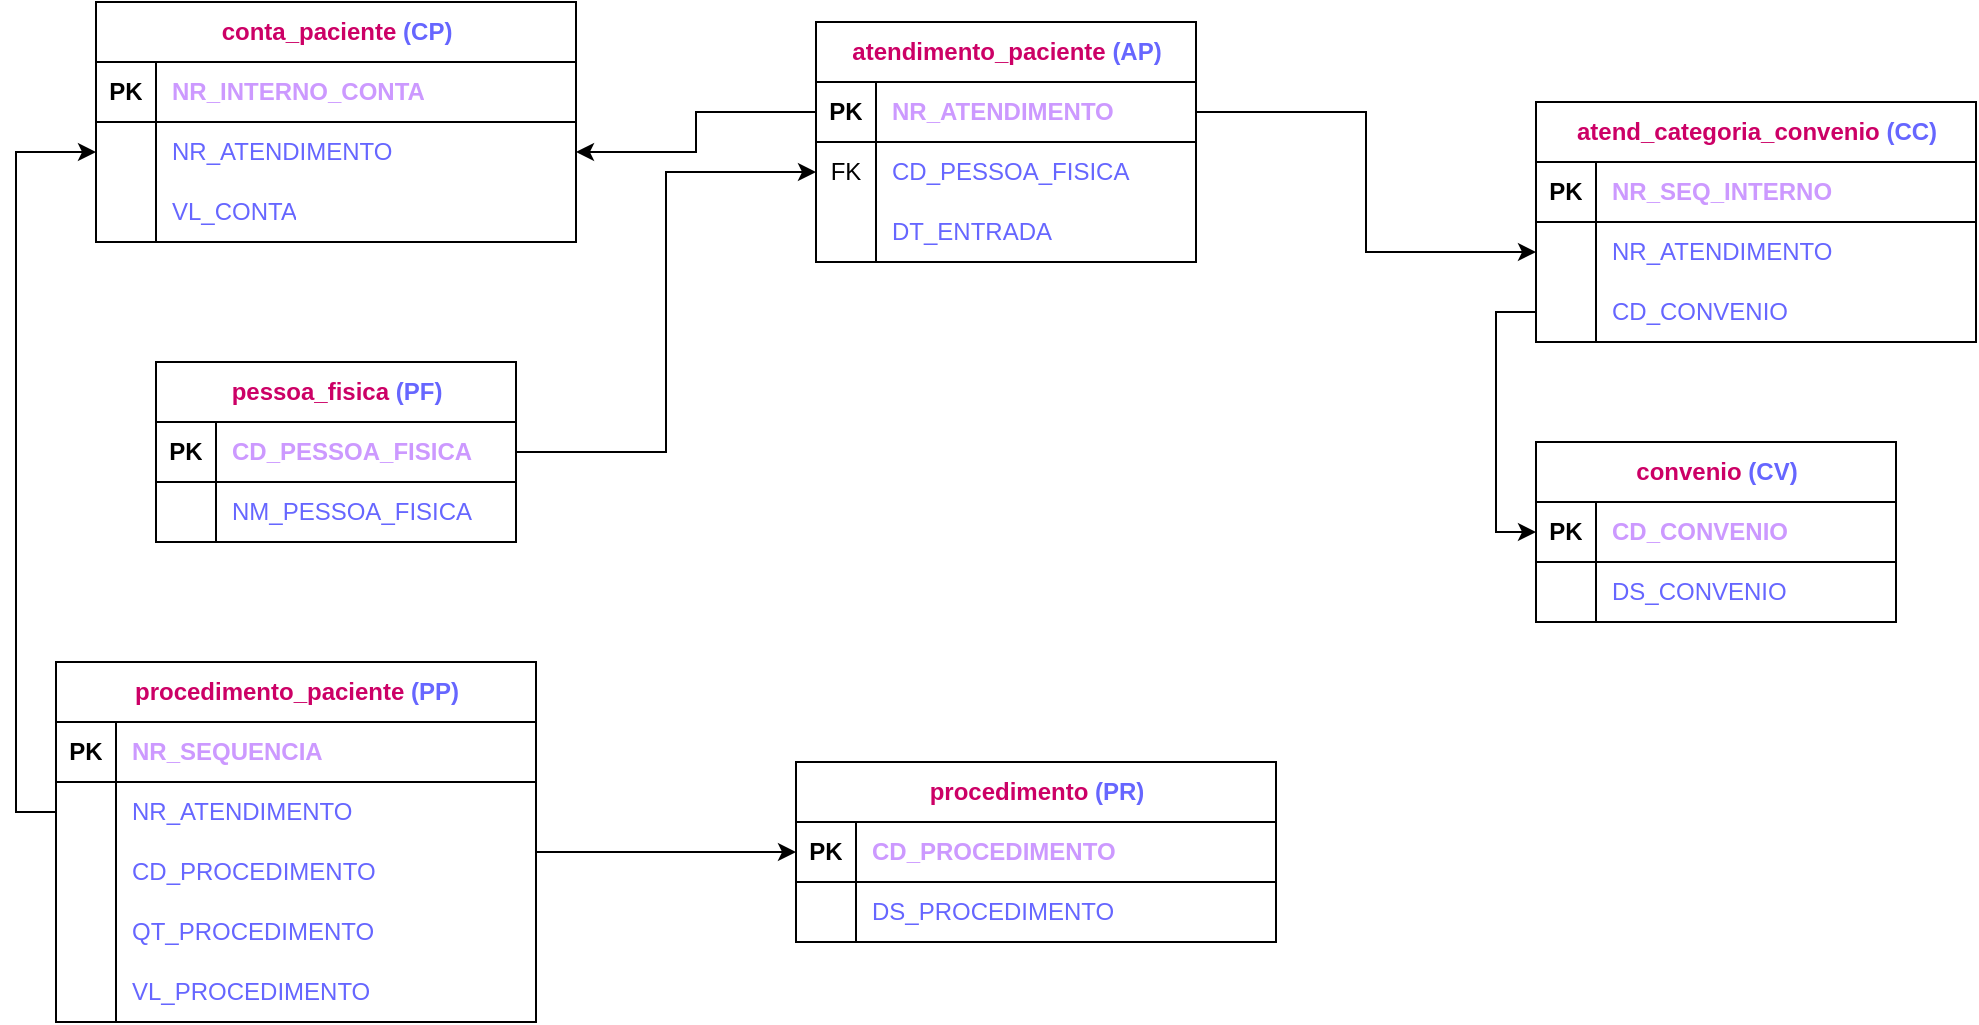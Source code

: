 <mxfile version="21.5.2" type="github">
  <diagram name="Página-1" id="GCsZ6mDVFPROjNfrWGLy">
    <mxGraphModel dx="1326" dy="576" grid="1" gridSize="10" guides="1" tooltips="1" connect="1" arrows="1" fold="1" page="1" pageScale="1.5" pageWidth="827" pageHeight="1169" math="0" shadow="0">
      <root>
        <mxCell id="0" />
        <mxCell id="1" parent="0" />
        <mxCell id="Yn1ilcEAV0hGk6iRwhf2-1" value="&lt;font color=&quot;#cc0066&quot;&gt;conta_paciente&lt;/font&gt;&lt;font color=&quot;#000099&quot;&gt; &lt;/font&gt;&lt;font color=&quot;#6666ff&quot;&gt;(CP)&lt;/font&gt;" style="shape=table;startSize=30;container=1;collapsible=1;childLayout=tableLayout;fixedRows=1;rowLines=0;fontStyle=1;align=center;resizeLast=1;html=1;" parent="1" vertex="1">
          <mxGeometry x="140" y="100" width="240" height="120" as="geometry" />
        </mxCell>
        <mxCell id="Yn1ilcEAV0hGk6iRwhf2-2" value="" style="shape=tableRow;horizontal=0;startSize=0;swimlaneHead=0;swimlaneBody=0;fillColor=none;collapsible=0;dropTarget=0;points=[[0,0.5],[1,0.5]];portConstraint=eastwest;top=0;left=0;right=0;bottom=1;" parent="Yn1ilcEAV0hGk6iRwhf2-1" vertex="1">
          <mxGeometry y="30" width="240" height="30" as="geometry" />
        </mxCell>
        <mxCell id="Yn1ilcEAV0hGk6iRwhf2-3" value="PK" style="shape=partialRectangle;connectable=0;fillColor=none;top=0;left=0;bottom=0;right=0;fontStyle=1;overflow=hidden;whiteSpace=wrap;html=1;" parent="Yn1ilcEAV0hGk6iRwhf2-2" vertex="1">
          <mxGeometry width="30" height="30" as="geometry">
            <mxRectangle width="30" height="30" as="alternateBounds" />
          </mxGeometry>
        </mxCell>
        <mxCell id="Yn1ilcEAV0hGk6iRwhf2-4" value="&lt;font color=&quot;#cc99ff&quot;&gt;NR_INTERNO_CONTA&lt;/font&gt;" style="shape=partialRectangle;connectable=0;fillColor=none;top=0;left=0;bottom=0;right=0;align=left;spacingLeft=6;fontStyle=1;overflow=hidden;whiteSpace=wrap;html=1;" parent="Yn1ilcEAV0hGk6iRwhf2-2" vertex="1">
          <mxGeometry x="30" width="210" height="30" as="geometry">
            <mxRectangle width="210" height="30" as="alternateBounds" />
          </mxGeometry>
        </mxCell>
        <mxCell id="Yn1ilcEAV0hGk6iRwhf2-8" value="" style="shape=tableRow;horizontal=0;startSize=0;swimlaneHead=0;swimlaneBody=0;fillColor=none;collapsible=0;dropTarget=0;points=[[0,0.5],[1,0.5]];portConstraint=eastwest;top=0;left=0;right=0;bottom=0;" parent="Yn1ilcEAV0hGk6iRwhf2-1" vertex="1">
          <mxGeometry y="60" width="240" height="30" as="geometry" />
        </mxCell>
        <mxCell id="Yn1ilcEAV0hGk6iRwhf2-9" value="" style="shape=partialRectangle;connectable=0;fillColor=none;top=0;left=0;bottom=0;right=0;editable=1;overflow=hidden;whiteSpace=wrap;html=1;" parent="Yn1ilcEAV0hGk6iRwhf2-8" vertex="1">
          <mxGeometry width="30" height="30" as="geometry">
            <mxRectangle width="30" height="30" as="alternateBounds" />
          </mxGeometry>
        </mxCell>
        <mxCell id="Yn1ilcEAV0hGk6iRwhf2-10" value="&lt;font color=&quot;#6666ff&quot;&gt;NR_ATENDIMENTO&lt;/font&gt;" style="shape=partialRectangle;connectable=0;fillColor=none;top=0;left=0;bottom=0;right=0;align=left;spacingLeft=6;overflow=hidden;whiteSpace=wrap;html=1;" parent="Yn1ilcEAV0hGk6iRwhf2-8" vertex="1">
          <mxGeometry x="30" width="210" height="30" as="geometry">
            <mxRectangle width="210" height="30" as="alternateBounds" />
          </mxGeometry>
        </mxCell>
        <mxCell id="Yn1ilcEAV0hGk6iRwhf2-14" style="shape=tableRow;horizontal=0;startSize=0;swimlaneHead=0;swimlaneBody=0;fillColor=none;collapsible=0;dropTarget=0;points=[[0,0.5],[1,0.5]];portConstraint=eastwest;top=0;left=0;right=0;bottom=0;" parent="Yn1ilcEAV0hGk6iRwhf2-1" vertex="1">
          <mxGeometry y="90" width="240" height="30" as="geometry" />
        </mxCell>
        <mxCell id="Yn1ilcEAV0hGk6iRwhf2-15" style="shape=partialRectangle;connectable=0;fillColor=none;top=0;left=0;bottom=0;right=0;editable=1;overflow=hidden;whiteSpace=wrap;html=1;" parent="Yn1ilcEAV0hGk6iRwhf2-14" vertex="1">
          <mxGeometry width="30" height="30" as="geometry">
            <mxRectangle width="30" height="30" as="alternateBounds" />
          </mxGeometry>
        </mxCell>
        <mxCell id="Yn1ilcEAV0hGk6iRwhf2-16" value="&lt;font color=&quot;#6666ff&quot;&gt;VL_CONTA&lt;/font&gt;" style="shape=partialRectangle;connectable=0;fillColor=none;top=0;left=0;bottom=0;right=0;align=left;spacingLeft=6;overflow=hidden;whiteSpace=wrap;html=1;" parent="Yn1ilcEAV0hGk6iRwhf2-14" vertex="1">
          <mxGeometry x="30" width="210" height="30" as="geometry">
            <mxRectangle width="210" height="30" as="alternateBounds" />
          </mxGeometry>
        </mxCell>
        <mxCell id="Yn1ilcEAV0hGk6iRwhf2-17" value="&lt;font color=&quot;#cc0066&quot;&gt;atendimento_paciente &lt;/font&gt;&lt;font color=&quot;#6666ff&quot;&gt;(AP)&lt;/font&gt;" style="shape=table;startSize=30;container=1;collapsible=1;childLayout=tableLayout;fixedRows=1;rowLines=0;fontStyle=1;align=center;resizeLast=1;html=1;" parent="1" vertex="1">
          <mxGeometry x="500" y="110" width="190" height="120" as="geometry" />
        </mxCell>
        <mxCell id="Yn1ilcEAV0hGk6iRwhf2-18" value="" style="shape=tableRow;horizontal=0;startSize=0;swimlaneHead=0;swimlaneBody=0;fillColor=none;collapsible=0;dropTarget=0;points=[[0,0.5],[1,0.5]];portConstraint=eastwest;top=0;left=0;right=0;bottom=1;" parent="Yn1ilcEAV0hGk6iRwhf2-17" vertex="1">
          <mxGeometry y="30" width="190" height="30" as="geometry" />
        </mxCell>
        <mxCell id="Yn1ilcEAV0hGk6iRwhf2-19" value="PK" style="shape=partialRectangle;connectable=0;fillColor=none;top=0;left=0;bottom=0;right=0;fontStyle=1;overflow=hidden;whiteSpace=wrap;html=1;" parent="Yn1ilcEAV0hGk6iRwhf2-18" vertex="1">
          <mxGeometry width="30" height="30" as="geometry">
            <mxRectangle width="30" height="30" as="alternateBounds" />
          </mxGeometry>
        </mxCell>
        <mxCell id="Yn1ilcEAV0hGk6iRwhf2-20" value="&lt;font color=&quot;#cc99ff&quot;&gt;NR_ATENDIMENTO&lt;/font&gt;" style="shape=partialRectangle;connectable=0;fillColor=none;top=0;left=0;bottom=0;right=0;align=left;spacingLeft=6;fontStyle=1;overflow=hidden;whiteSpace=wrap;html=1;" parent="Yn1ilcEAV0hGk6iRwhf2-18" vertex="1">
          <mxGeometry x="30" width="160" height="30" as="geometry">
            <mxRectangle width="160" height="30" as="alternateBounds" />
          </mxGeometry>
        </mxCell>
        <mxCell id="Yn1ilcEAV0hGk6iRwhf2-21" value="" style="shape=tableRow;horizontal=0;startSize=0;swimlaneHead=0;swimlaneBody=0;fillColor=none;collapsible=0;dropTarget=0;points=[[0,0.5],[1,0.5]];portConstraint=eastwest;top=0;left=0;right=0;bottom=0;" parent="Yn1ilcEAV0hGk6iRwhf2-17" vertex="1">
          <mxGeometry y="60" width="190" height="30" as="geometry" />
        </mxCell>
        <mxCell id="Yn1ilcEAV0hGk6iRwhf2-22" value="FK" style="shape=partialRectangle;connectable=0;fillColor=none;top=0;left=0;bottom=0;right=0;editable=1;overflow=hidden;whiteSpace=wrap;html=1;" parent="Yn1ilcEAV0hGk6iRwhf2-21" vertex="1">
          <mxGeometry width="30" height="30" as="geometry">
            <mxRectangle width="30" height="30" as="alternateBounds" />
          </mxGeometry>
        </mxCell>
        <mxCell id="Yn1ilcEAV0hGk6iRwhf2-23" value="&lt;font color=&quot;#6666ff&quot;&gt;CD_PESSOA_FISICA&lt;/font&gt;" style="shape=partialRectangle;connectable=0;fillColor=none;top=0;left=0;bottom=0;right=0;align=left;spacingLeft=6;overflow=hidden;whiteSpace=wrap;html=1;" parent="Yn1ilcEAV0hGk6iRwhf2-21" vertex="1">
          <mxGeometry x="30" width="160" height="30" as="geometry">
            <mxRectangle width="160" height="30" as="alternateBounds" />
          </mxGeometry>
        </mxCell>
        <mxCell id="Yn1ilcEAV0hGk6iRwhf2-24" value="" style="shape=tableRow;horizontal=0;startSize=0;swimlaneHead=0;swimlaneBody=0;fillColor=none;collapsible=0;dropTarget=0;points=[[0,0.5],[1,0.5]];portConstraint=eastwest;top=0;left=0;right=0;bottom=0;" parent="Yn1ilcEAV0hGk6iRwhf2-17" vertex="1">
          <mxGeometry y="90" width="190" height="30" as="geometry" />
        </mxCell>
        <mxCell id="Yn1ilcEAV0hGk6iRwhf2-25" value="" style="shape=partialRectangle;connectable=0;fillColor=none;top=0;left=0;bottom=0;right=0;editable=1;overflow=hidden;whiteSpace=wrap;html=1;" parent="Yn1ilcEAV0hGk6iRwhf2-24" vertex="1">
          <mxGeometry width="30" height="30" as="geometry">
            <mxRectangle width="30" height="30" as="alternateBounds" />
          </mxGeometry>
        </mxCell>
        <mxCell id="Yn1ilcEAV0hGk6iRwhf2-26" value="&lt;font color=&quot;#6666ff&quot;&gt;DT_ENTRADA&lt;/font&gt;" style="shape=partialRectangle;connectable=0;fillColor=none;top=0;left=0;bottom=0;right=0;align=left;spacingLeft=6;overflow=hidden;whiteSpace=wrap;html=1;" parent="Yn1ilcEAV0hGk6iRwhf2-24" vertex="1">
          <mxGeometry x="30" width="160" height="30" as="geometry">
            <mxRectangle width="160" height="30" as="alternateBounds" />
          </mxGeometry>
        </mxCell>
        <mxCell id="Yn1ilcEAV0hGk6iRwhf2-27" value="&lt;font color=&quot;#cc0066&quot;&gt;pessoa_fisica &lt;/font&gt;&lt;font color=&quot;#6666ff&quot;&gt;(PF)&lt;/font&gt;" style="shape=table;startSize=30;container=1;collapsible=1;childLayout=tableLayout;fixedRows=1;rowLines=0;fontStyle=1;align=center;resizeLast=1;html=1;" parent="1" vertex="1">
          <mxGeometry x="170" y="280" width="180" height="90" as="geometry" />
        </mxCell>
        <mxCell id="Yn1ilcEAV0hGk6iRwhf2-28" value="" style="shape=tableRow;horizontal=0;startSize=0;swimlaneHead=0;swimlaneBody=0;fillColor=none;collapsible=0;dropTarget=0;points=[[0,0.5],[1,0.5]];portConstraint=eastwest;top=0;left=0;right=0;bottom=1;" parent="Yn1ilcEAV0hGk6iRwhf2-27" vertex="1">
          <mxGeometry y="30" width="180" height="30" as="geometry" />
        </mxCell>
        <mxCell id="Yn1ilcEAV0hGk6iRwhf2-29" value="PK" style="shape=partialRectangle;connectable=0;fillColor=none;top=0;left=0;bottom=0;right=0;fontStyle=1;overflow=hidden;whiteSpace=wrap;html=1;" parent="Yn1ilcEAV0hGk6iRwhf2-28" vertex="1">
          <mxGeometry width="30" height="30" as="geometry">
            <mxRectangle width="30" height="30" as="alternateBounds" />
          </mxGeometry>
        </mxCell>
        <mxCell id="Yn1ilcEAV0hGk6iRwhf2-30" value="&lt;font color=&quot;#cc99ff&quot;&gt;CD_PESSOA_FISICA&lt;/font&gt;" style="shape=partialRectangle;connectable=0;fillColor=none;top=0;left=0;bottom=0;right=0;align=left;spacingLeft=6;fontStyle=1;overflow=hidden;whiteSpace=wrap;html=1;" parent="Yn1ilcEAV0hGk6iRwhf2-28" vertex="1">
          <mxGeometry x="30" width="150" height="30" as="geometry">
            <mxRectangle width="150" height="30" as="alternateBounds" />
          </mxGeometry>
        </mxCell>
        <mxCell id="Yn1ilcEAV0hGk6iRwhf2-31" value="" style="shape=tableRow;horizontal=0;startSize=0;swimlaneHead=0;swimlaneBody=0;fillColor=none;collapsible=0;dropTarget=0;points=[[0,0.5],[1,0.5]];portConstraint=eastwest;top=0;left=0;right=0;bottom=0;" parent="Yn1ilcEAV0hGk6iRwhf2-27" vertex="1">
          <mxGeometry y="60" width="180" height="30" as="geometry" />
        </mxCell>
        <mxCell id="Yn1ilcEAV0hGk6iRwhf2-32" value="" style="shape=partialRectangle;connectable=0;fillColor=none;top=0;left=0;bottom=0;right=0;editable=1;overflow=hidden;whiteSpace=wrap;html=1;" parent="Yn1ilcEAV0hGk6iRwhf2-31" vertex="1">
          <mxGeometry width="30" height="30" as="geometry">
            <mxRectangle width="30" height="30" as="alternateBounds" />
          </mxGeometry>
        </mxCell>
        <mxCell id="Yn1ilcEAV0hGk6iRwhf2-33" value="&lt;font color=&quot;#6666ff&quot;&gt;NM_PESSOA_FISICA&lt;/font&gt;" style="shape=partialRectangle;connectable=0;fillColor=none;top=0;left=0;bottom=0;right=0;align=left;spacingLeft=6;overflow=hidden;whiteSpace=wrap;html=1;" parent="Yn1ilcEAV0hGk6iRwhf2-31" vertex="1">
          <mxGeometry x="30" width="150" height="30" as="geometry">
            <mxRectangle width="150" height="30" as="alternateBounds" />
          </mxGeometry>
        </mxCell>
        <mxCell id="Yn1ilcEAV0hGk6iRwhf2-34" value="&lt;font color=&quot;#cc0066&quot;&gt;atend_categoria_convenio &lt;/font&gt;&lt;font color=&quot;#6666ff&quot;&gt;(CC)&lt;/font&gt;" style="shape=table;startSize=30;container=1;collapsible=1;childLayout=tableLayout;fixedRows=1;rowLines=0;fontStyle=1;align=center;resizeLast=1;html=1;" parent="1" vertex="1">
          <mxGeometry x="860" y="150" width="220" height="120" as="geometry" />
        </mxCell>
        <mxCell id="Yn1ilcEAV0hGk6iRwhf2-35" value="" style="shape=tableRow;horizontal=0;startSize=0;swimlaneHead=0;swimlaneBody=0;fillColor=none;collapsible=0;dropTarget=0;points=[[0,0.5],[1,0.5]];portConstraint=eastwest;top=0;left=0;right=0;bottom=1;" parent="Yn1ilcEAV0hGk6iRwhf2-34" vertex="1">
          <mxGeometry y="30" width="220" height="30" as="geometry" />
        </mxCell>
        <mxCell id="Yn1ilcEAV0hGk6iRwhf2-36" value="PK" style="shape=partialRectangle;connectable=0;fillColor=none;top=0;left=0;bottom=0;right=0;fontStyle=1;overflow=hidden;whiteSpace=wrap;html=1;" parent="Yn1ilcEAV0hGk6iRwhf2-35" vertex="1">
          <mxGeometry width="30" height="30" as="geometry">
            <mxRectangle width="30" height="30" as="alternateBounds" />
          </mxGeometry>
        </mxCell>
        <mxCell id="Yn1ilcEAV0hGk6iRwhf2-37" value="&lt;font color=&quot;#cc99ff&quot;&gt;NR_SEQ_INTERNO&lt;/font&gt;" style="shape=partialRectangle;connectable=0;fillColor=none;top=0;left=0;bottom=0;right=0;align=left;spacingLeft=6;fontStyle=1;overflow=hidden;whiteSpace=wrap;html=1;" parent="Yn1ilcEAV0hGk6iRwhf2-35" vertex="1">
          <mxGeometry x="30" width="190" height="30" as="geometry">
            <mxRectangle width="190" height="30" as="alternateBounds" />
          </mxGeometry>
        </mxCell>
        <mxCell id="Yn1ilcEAV0hGk6iRwhf2-38" value="" style="shape=tableRow;horizontal=0;startSize=0;swimlaneHead=0;swimlaneBody=0;fillColor=none;collapsible=0;dropTarget=0;points=[[0,0.5],[1,0.5]];portConstraint=eastwest;top=0;left=0;right=0;bottom=0;" parent="Yn1ilcEAV0hGk6iRwhf2-34" vertex="1">
          <mxGeometry y="60" width="220" height="30" as="geometry" />
        </mxCell>
        <mxCell id="Yn1ilcEAV0hGk6iRwhf2-39" value="" style="shape=partialRectangle;connectable=0;fillColor=none;top=0;left=0;bottom=0;right=0;editable=1;overflow=hidden;whiteSpace=wrap;html=1;" parent="Yn1ilcEAV0hGk6iRwhf2-38" vertex="1">
          <mxGeometry width="30" height="30" as="geometry">
            <mxRectangle width="30" height="30" as="alternateBounds" />
          </mxGeometry>
        </mxCell>
        <mxCell id="Yn1ilcEAV0hGk6iRwhf2-40" value="&lt;font color=&quot;#6666ff&quot;&gt;NR_ATENDIMENTO&lt;/font&gt;" style="shape=partialRectangle;connectable=0;fillColor=none;top=0;left=0;bottom=0;right=0;align=left;spacingLeft=6;overflow=hidden;whiteSpace=wrap;html=1;" parent="Yn1ilcEAV0hGk6iRwhf2-38" vertex="1">
          <mxGeometry x="30" width="190" height="30" as="geometry">
            <mxRectangle width="190" height="30" as="alternateBounds" />
          </mxGeometry>
        </mxCell>
        <mxCell id="Yn1ilcEAV0hGk6iRwhf2-41" value="" style="shape=tableRow;horizontal=0;startSize=0;swimlaneHead=0;swimlaneBody=0;fillColor=none;collapsible=0;dropTarget=0;points=[[0,0.5],[1,0.5]];portConstraint=eastwest;top=0;left=0;right=0;bottom=0;" parent="Yn1ilcEAV0hGk6iRwhf2-34" vertex="1">
          <mxGeometry y="90" width="220" height="30" as="geometry" />
        </mxCell>
        <mxCell id="Yn1ilcEAV0hGk6iRwhf2-42" value="" style="shape=partialRectangle;connectable=0;fillColor=none;top=0;left=0;bottom=0;right=0;editable=1;overflow=hidden;whiteSpace=wrap;html=1;" parent="Yn1ilcEAV0hGk6iRwhf2-41" vertex="1">
          <mxGeometry width="30" height="30" as="geometry">
            <mxRectangle width="30" height="30" as="alternateBounds" />
          </mxGeometry>
        </mxCell>
        <mxCell id="Yn1ilcEAV0hGk6iRwhf2-43" value="&lt;font color=&quot;#6666ff&quot;&gt;CD_CONVENIO&lt;/font&gt;" style="shape=partialRectangle;connectable=0;fillColor=none;top=0;left=0;bottom=0;right=0;align=left;spacingLeft=6;overflow=hidden;whiteSpace=wrap;html=1;" parent="Yn1ilcEAV0hGk6iRwhf2-41" vertex="1">
          <mxGeometry x="30" width="190" height="30" as="geometry">
            <mxRectangle width="190" height="30" as="alternateBounds" />
          </mxGeometry>
        </mxCell>
        <mxCell id="Yn1ilcEAV0hGk6iRwhf2-45" value="&lt;font color=&quot;#cc0066&quot;&gt;convenio &lt;/font&gt;&lt;font color=&quot;#6666ff&quot;&gt;(CV)&lt;/font&gt;" style="shape=table;startSize=30;container=1;collapsible=1;childLayout=tableLayout;fixedRows=1;rowLines=0;fontStyle=1;align=center;resizeLast=1;html=1;" parent="1" vertex="1">
          <mxGeometry x="860" y="320" width="180" height="90" as="geometry" />
        </mxCell>
        <mxCell id="Yn1ilcEAV0hGk6iRwhf2-46" value="" style="shape=tableRow;horizontal=0;startSize=0;swimlaneHead=0;swimlaneBody=0;fillColor=none;collapsible=0;dropTarget=0;points=[[0,0.5],[1,0.5]];portConstraint=eastwest;top=0;left=0;right=0;bottom=1;" parent="Yn1ilcEAV0hGk6iRwhf2-45" vertex="1">
          <mxGeometry y="30" width="180" height="30" as="geometry" />
        </mxCell>
        <mxCell id="Yn1ilcEAV0hGk6iRwhf2-47" value="PK" style="shape=partialRectangle;connectable=0;fillColor=none;top=0;left=0;bottom=0;right=0;fontStyle=1;overflow=hidden;whiteSpace=wrap;html=1;" parent="Yn1ilcEAV0hGk6iRwhf2-46" vertex="1">
          <mxGeometry width="30" height="30" as="geometry">
            <mxRectangle width="30" height="30" as="alternateBounds" />
          </mxGeometry>
        </mxCell>
        <mxCell id="Yn1ilcEAV0hGk6iRwhf2-48" value="&lt;font color=&quot;#cc99ff&quot;&gt;CD_CONVENIO&lt;/font&gt;" style="shape=partialRectangle;connectable=0;fillColor=none;top=0;left=0;bottom=0;right=0;align=left;spacingLeft=6;fontStyle=1;overflow=hidden;whiteSpace=wrap;html=1;" parent="Yn1ilcEAV0hGk6iRwhf2-46" vertex="1">
          <mxGeometry x="30" width="150" height="30" as="geometry">
            <mxRectangle width="150" height="30" as="alternateBounds" />
          </mxGeometry>
        </mxCell>
        <mxCell id="Yn1ilcEAV0hGk6iRwhf2-49" value="" style="shape=tableRow;horizontal=0;startSize=0;swimlaneHead=0;swimlaneBody=0;fillColor=none;collapsible=0;dropTarget=0;points=[[0,0.5],[1,0.5]];portConstraint=eastwest;top=0;left=0;right=0;bottom=0;" parent="Yn1ilcEAV0hGk6iRwhf2-45" vertex="1">
          <mxGeometry y="60" width="180" height="30" as="geometry" />
        </mxCell>
        <mxCell id="Yn1ilcEAV0hGk6iRwhf2-50" value="" style="shape=partialRectangle;connectable=0;fillColor=none;top=0;left=0;bottom=0;right=0;editable=1;overflow=hidden;whiteSpace=wrap;html=1;" parent="Yn1ilcEAV0hGk6iRwhf2-49" vertex="1">
          <mxGeometry width="30" height="30" as="geometry">
            <mxRectangle width="30" height="30" as="alternateBounds" />
          </mxGeometry>
        </mxCell>
        <mxCell id="Yn1ilcEAV0hGk6iRwhf2-51" value="&lt;font color=&quot;#6666ff&quot;&gt;DS_CONVENIO&lt;/font&gt;" style="shape=partialRectangle;connectable=0;fillColor=none;top=0;left=0;bottom=0;right=0;align=left;spacingLeft=6;overflow=hidden;whiteSpace=wrap;html=1;" parent="Yn1ilcEAV0hGk6iRwhf2-49" vertex="1">
          <mxGeometry x="30" width="150" height="30" as="geometry">
            <mxRectangle width="150" height="30" as="alternateBounds" />
          </mxGeometry>
        </mxCell>
        <mxCell id="Yn1ilcEAV0hGk6iRwhf2-52" style="edgeStyle=orthogonalEdgeStyle;rounded=0;orthogonalLoop=1;jettySize=auto;html=1;exitX=0;exitY=0.5;exitDx=0;exitDy=0;entryX=0;entryY=0.5;entryDx=0;entryDy=0;" parent="1" source="Yn1ilcEAV0hGk6iRwhf2-41" target="Yn1ilcEAV0hGk6iRwhf2-46" edge="1">
          <mxGeometry relative="1" as="geometry" />
        </mxCell>
        <mxCell id="Yn1ilcEAV0hGk6iRwhf2-68" value="&lt;font color=&quot;#cc0066&quot;&gt;procedimento &lt;/font&gt;&lt;font color=&quot;#6666ff&quot;&gt;(PR)&lt;/font&gt;" style="shape=table;startSize=30;container=1;collapsible=1;childLayout=tableLayout;fixedRows=1;rowLines=0;fontStyle=1;align=center;resizeLast=1;html=1;" parent="1" vertex="1">
          <mxGeometry x="490" y="480" width="240" height="90" as="geometry" />
        </mxCell>
        <mxCell id="Yn1ilcEAV0hGk6iRwhf2-69" value="" style="shape=tableRow;horizontal=0;startSize=0;swimlaneHead=0;swimlaneBody=0;fillColor=none;collapsible=0;dropTarget=0;points=[[0,0.5],[1,0.5]];portConstraint=eastwest;top=0;left=0;right=0;bottom=1;" parent="Yn1ilcEAV0hGk6iRwhf2-68" vertex="1">
          <mxGeometry y="30" width="240" height="30" as="geometry" />
        </mxCell>
        <mxCell id="Yn1ilcEAV0hGk6iRwhf2-70" value="PK" style="shape=partialRectangle;connectable=0;fillColor=none;top=0;left=0;bottom=0;right=0;fontStyle=1;overflow=hidden;whiteSpace=wrap;html=1;" parent="Yn1ilcEAV0hGk6iRwhf2-69" vertex="1">
          <mxGeometry width="30" height="30" as="geometry">
            <mxRectangle width="30" height="30" as="alternateBounds" />
          </mxGeometry>
        </mxCell>
        <mxCell id="Yn1ilcEAV0hGk6iRwhf2-71" value="&lt;font color=&quot;#cc99ff&quot;&gt;CD_PROCEDIMENTO&lt;/font&gt;" style="shape=partialRectangle;connectable=0;fillColor=none;top=0;left=0;bottom=0;right=0;align=left;spacingLeft=6;fontStyle=1;overflow=hidden;whiteSpace=wrap;html=1;" parent="Yn1ilcEAV0hGk6iRwhf2-69" vertex="1">
          <mxGeometry x="30" width="210" height="30" as="geometry">
            <mxRectangle width="210" height="30" as="alternateBounds" />
          </mxGeometry>
        </mxCell>
        <mxCell id="Yn1ilcEAV0hGk6iRwhf2-72" value="" style="shape=tableRow;horizontal=0;startSize=0;swimlaneHead=0;swimlaneBody=0;fillColor=none;collapsible=0;dropTarget=0;points=[[0,0.5],[1,0.5]];portConstraint=eastwest;top=0;left=0;right=0;bottom=0;" parent="Yn1ilcEAV0hGk6iRwhf2-68" vertex="1">
          <mxGeometry y="60" width="240" height="30" as="geometry" />
        </mxCell>
        <mxCell id="Yn1ilcEAV0hGk6iRwhf2-73" value="" style="shape=partialRectangle;connectable=0;fillColor=none;top=0;left=0;bottom=0;right=0;editable=1;overflow=hidden;whiteSpace=wrap;html=1;" parent="Yn1ilcEAV0hGk6iRwhf2-72" vertex="1">
          <mxGeometry width="30" height="30" as="geometry">
            <mxRectangle width="30" height="30" as="alternateBounds" />
          </mxGeometry>
        </mxCell>
        <mxCell id="Yn1ilcEAV0hGk6iRwhf2-74" value="&lt;font color=&quot;#6666ff&quot;&gt;DS_PROCEDIMENTO&lt;/font&gt;" style="shape=partialRectangle;connectable=0;fillColor=none;top=0;left=0;bottom=0;right=0;align=left;spacingLeft=6;overflow=hidden;whiteSpace=wrap;html=1;" parent="Yn1ilcEAV0hGk6iRwhf2-72" vertex="1">
          <mxGeometry x="30" width="210" height="30" as="geometry">
            <mxRectangle width="210" height="30" as="alternateBounds" />
          </mxGeometry>
        </mxCell>
        <mxCell id="Yn1ilcEAV0hGk6iRwhf2-81" value="&lt;font color=&quot;#cc0066&quot;&gt;procedimento_paciente &lt;/font&gt;&lt;font color=&quot;#6666ff&quot;&gt;(PP)&lt;/font&gt;" style="shape=table;startSize=30;container=1;collapsible=1;childLayout=tableLayout;fixedRows=1;rowLines=0;fontStyle=1;align=center;resizeLast=1;html=1;" parent="1" vertex="1">
          <mxGeometry x="120" y="430" width="240" height="180" as="geometry" />
        </mxCell>
        <mxCell id="Yn1ilcEAV0hGk6iRwhf2-82" value="" style="shape=tableRow;horizontal=0;startSize=0;swimlaneHead=0;swimlaneBody=0;fillColor=none;collapsible=0;dropTarget=0;points=[[0,0.5],[1,0.5]];portConstraint=eastwest;top=0;left=0;right=0;bottom=1;" parent="Yn1ilcEAV0hGk6iRwhf2-81" vertex="1">
          <mxGeometry y="30" width="240" height="30" as="geometry" />
        </mxCell>
        <mxCell id="Yn1ilcEAV0hGk6iRwhf2-83" value="PK" style="shape=partialRectangle;connectable=0;fillColor=none;top=0;left=0;bottom=0;right=0;fontStyle=1;overflow=hidden;whiteSpace=wrap;html=1;" parent="Yn1ilcEAV0hGk6iRwhf2-82" vertex="1">
          <mxGeometry width="30" height="30" as="geometry">
            <mxRectangle width="30" height="30" as="alternateBounds" />
          </mxGeometry>
        </mxCell>
        <mxCell id="Yn1ilcEAV0hGk6iRwhf2-84" value="&lt;font color=&quot;#cc99ff&quot;&gt;NR_SEQUENCIA&lt;/font&gt;" style="shape=partialRectangle;connectable=0;fillColor=none;top=0;left=0;bottom=0;right=0;align=left;spacingLeft=6;fontStyle=1;overflow=hidden;whiteSpace=wrap;html=1;" parent="Yn1ilcEAV0hGk6iRwhf2-82" vertex="1">
          <mxGeometry x="30" width="210" height="30" as="geometry">
            <mxRectangle width="210" height="30" as="alternateBounds" />
          </mxGeometry>
        </mxCell>
        <mxCell id="Yn1ilcEAV0hGk6iRwhf2-85" value="" style="shape=tableRow;horizontal=0;startSize=0;swimlaneHead=0;swimlaneBody=0;fillColor=none;collapsible=0;dropTarget=0;points=[[0,0.5],[1,0.5]];portConstraint=eastwest;top=0;left=0;right=0;bottom=0;" parent="Yn1ilcEAV0hGk6iRwhf2-81" vertex="1">
          <mxGeometry y="60" width="240" height="30" as="geometry" />
        </mxCell>
        <mxCell id="Yn1ilcEAV0hGk6iRwhf2-86" value="" style="shape=partialRectangle;connectable=0;fillColor=none;top=0;left=0;bottom=0;right=0;editable=1;overflow=hidden;whiteSpace=wrap;html=1;" parent="Yn1ilcEAV0hGk6iRwhf2-85" vertex="1">
          <mxGeometry width="30" height="30" as="geometry">
            <mxRectangle width="30" height="30" as="alternateBounds" />
          </mxGeometry>
        </mxCell>
        <mxCell id="Yn1ilcEAV0hGk6iRwhf2-87" value="&lt;font color=&quot;#6666ff&quot;&gt;NR_ATENDIMENTO&lt;/font&gt;" style="shape=partialRectangle;connectable=0;fillColor=none;top=0;left=0;bottom=0;right=0;align=left;spacingLeft=6;overflow=hidden;whiteSpace=wrap;html=1;" parent="Yn1ilcEAV0hGk6iRwhf2-85" vertex="1">
          <mxGeometry x="30" width="210" height="30" as="geometry">
            <mxRectangle width="210" height="30" as="alternateBounds" />
          </mxGeometry>
        </mxCell>
        <mxCell id="Yn1ilcEAV0hGk6iRwhf2-88" style="shape=tableRow;horizontal=0;startSize=0;swimlaneHead=0;swimlaneBody=0;fillColor=none;collapsible=0;dropTarget=0;points=[[0,0.5],[1,0.5]];portConstraint=eastwest;top=0;left=0;right=0;bottom=0;" parent="Yn1ilcEAV0hGk6iRwhf2-81" vertex="1">
          <mxGeometry y="90" width="240" height="30" as="geometry" />
        </mxCell>
        <mxCell id="Yn1ilcEAV0hGk6iRwhf2-89" style="shape=partialRectangle;connectable=0;fillColor=none;top=0;left=0;bottom=0;right=0;editable=1;overflow=hidden;whiteSpace=wrap;html=1;" parent="Yn1ilcEAV0hGk6iRwhf2-88" vertex="1">
          <mxGeometry width="30" height="30" as="geometry">
            <mxRectangle width="30" height="30" as="alternateBounds" />
          </mxGeometry>
        </mxCell>
        <mxCell id="Yn1ilcEAV0hGk6iRwhf2-90" value="&lt;font color=&quot;#6666ff&quot;&gt;CD_PROCEDIMENTO&lt;/font&gt;" style="shape=partialRectangle;connectable=0;fillColor=none;top=0;left=0;bottom=0;right=0;align=left;spacingLeft=6;overflow=hidden;whiteSpace=wrap;html=1;" parent="Yn1ilcEAV0hGk6iRwhf2-88" vertex="1">
          <mxGeometry x="30" width="210" height="30" as="geometry">
            <mxRectangle width="210" height="30" as="alternateBounds" />
          </mxGeometry>
        </mxCell>
        <mxCell id="Yn1ilcEAV0hGk6iRwhf2-93" style="shape=tableRow;horizontal=0;startSize=0;swimlaneHead=0;swimlaneBody=0;fillColor=none;collapsible=0;dropTarget=0;points=[[0,0.5],[1,0.5]];portConstraint=eastwest;top=0;left=0;right=0;bottom=0;" parent="Yn1ilcEAV0hGk6iRwhf2-81" vertex="1">
          <mxGeometry y="120" width="240" height="30" as="geometry" />
        </mxCell>
        <mxCell id="Yn1ilcEAV0hGk6iRwhf2-94" style="shape=partialRectangle;connectable=0;fillColor=none;top=0;left=0;bottom=0;right=0;editable=1;overflow=hidden;whiteSpace=wrap;html=1;" parent="Yn1ilcEAV0hGk6iRwhf2-93" vertex="1">
          <mxGeometry width="30" height="30" as="geometry">
            <mxRectangle width="30" height="30" as="alternateBounds" />
          </mxGeometry>
        </mxCell>
        <mxCell id="Yn1ilcEAV0hGk6iRwhf2-95" value="&lt;font color=&quot;#6666ff&quot;&gt;QT_PROCEDIMENTO&lt;/font&gt;" style="shape=partialRectangle;connectable=0;fillColor=none;top=0;left=0;bottom=0;right=0;align=left;spacingLeft=6;overflow=hidden;whiteSpace=wrap;html=1;fontColor=#000099;" parent="Yn1ilcEAV0hGk6iRwhf2-93" vertex="1">
          <mxGeometry x="30" width="210" height="30" as="geometry">
            <mxRectangle width="210" height="30" as="alternateBounds" />
          </mxGeometry>
        </mxCell>
        <mxCell id="Yn1ilcEAV0hGk6iRwhf2-96" style="shape=tableRow;horizontal=0;startSize=0;swimlaneHead=0;swimlaneBody=0;fillColor=none;collapsible=0;dropTarget=0;points=[[0,0.5],[1,0.5]];portConstraint=eastwest;top=0;left=0;right=0;bottom=0;" parent="Yn1ilcEAV0hGk6iRwhf2-81" vertex="1">
          <mxGeometry y="150" width="240" height="30" as="geometry" />
        </mxCell>
        <mxCell id="Yn1ilcEAV0hGk6iRwhf2-97" style="shape=partialRectangle;connectable=0;fillColor=none;top=0;left=0;bottom=0;right=0;editable=1;overflow=hidden;whiteSpace=wrap;html=1;" parent="Yn1ilcEAV0hGk6iRwhf2-96" vertex="1">
          <mxGeometry width="30" height="30" as="geometry">
            <mxRectangle width="30" height="30" as="alternateBounds" />
          </mxGeometry>
        </mxCell>
        <mxCell id="Yn1ilcEAV0hGk6iRwhf2-98" value="&lt;font color=&quot;#6666ff&quot;&gt;VL_PROCEDIMENTO&lt;/font&gt;" style="shape=partialRectangle;connectable=0;fillColor=none;top=0;left=0;bottom=0;right=0;align=left;spacingLeft=6;overflow=hidden;whiteSpace=wrap;html=1;fontColor=#000099;" parent="Yn1ilcEAV0hGk6iRwhf2-96" vertex="1">
          <mxGeometry x="30" width="210" height="30" as="geometry">
            <mxRectangle width="210" height="30" as="alternateBounds" />
          </mxGeometry>
        </mxCell>
        <mxCell id="Yn1ilcEAV0hGk6iRwhf2-92" style="edgeStyle=orthogonalEdgeStyle;rounded=0;orthogonalLoop=1;jettySize=auto;html=1;exitX=1;exitY=0.5;exitDx=0;exitDy=0;entryX=0;entryY=0.5;entryDx=0;entryDy=0;" parent="1" source="Yn1ilcEAV0hGk6iRwhf2-88" target="Yn1ilcEAV0hGk6iRwhf2-69" edge="1">
          <mxGeometry relative="1" as="geometry">
            <Array as="points">
              <mxPoint x="360" y="525" />
            </Array>
          </mxGeometry>
        </mxCell>
        <mxCell id="P8HvpWTFTuCLBdg4yfUY-7" style="edgeStyle=orthogonalEdgeStyle;rounded=0;orthogonalLoop=1;jettySize=auto;html=1;exitX=0;exitY=0.5;exitDx=0;exitDy=0;entryX=0;entryY=0.5;entryDx=0;entryDy=0;" edge="1" parent="1" source="Yn1ilcEAV0hGk6iRwhf2-85" target="Yn1ilcEAV0hGk6iRwhf2-8">
          <mxGeometry relative="1" as="geometry" />
        </mxCell>
        <mxCell id="P8HvpWTFTuCLBdg4yfUY-10" style="edgeStyle=orthogonalEdgeStyle;rounded=0;orthogonalLoop=1;jettySize=auto;html=1;exitX=0;exitY=0.5;exitDx=0;exitDy=0;entryX=1;entryY=0.5;entryDx=0;entryDy=0;" edge="1" parent="1" source="Yn1ilcEAV0hGk6iRwhf2-18" target="Yn1ilcEAV0hGk6iRwhf2-8">
          <mxGeometry relative="1" as="geometry" />
        </mxCell>
        <mxCell id="P8HvpWTFTuCLBdg4yfUY-11" style="edgeStyle=orthogonalEdgeStyle;rounded=0;orthogonalLoop=1;jettySize=auto;html=1;exitX=1;exitY=0.5;exitDx=0;exitDy=0;entryX=0;entryY=0.5;entryDx=0;entryDy=0;" edge="1" parent="1" source="Yn1ilcEAV0hGk6iRwhf2-18" target="Yn1ilcEAV0hGk6iRwhf2-38">
          <mxGeometry relative="1" as="geometry" />
        </mxCell>
        <mxCell id="P8HvpWTFTuCLBdg4yfUY-12" style="edgeStyle=orthogonalEdgeStyle;rounded=0;orthogonalLoop=1;jettySize=auto;html=1;exitX=1;exitY=0.5;exitDx=0;exitDy=0;entryX=0;entryY=0.5;entryDx=0;entryDy=0;" edge="1" parent="1" source="Yn1ilcEAV0hGk6iRwhf2-28" target="Yn1ilcEAV0hGk6iRwhf2-21">
          <mxGeometry relative="1" as="geometry" />
        </mxCell>
      </root>
    </mxGraphModel>
  </diagram>
</mxfile>
